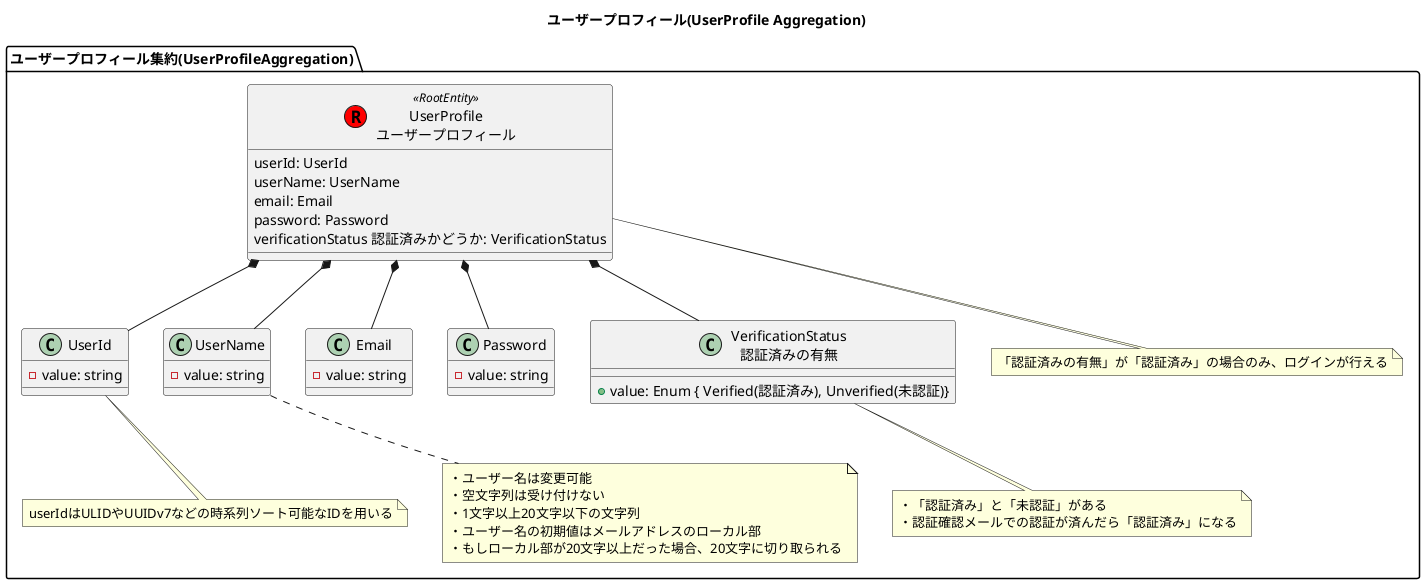 @startuml UserProfileAggregation

title ユーザープロフィール(UserProfile Aggregation)

package "ユーザープロフィール集約(UserProfileAggregation)" {
    class "UserProfile\nユーザープロフィール" as UserProfile << (R,red) RootEntity >> {
        userId: UserId
        userName: UserName
        email: Email
        password: Password
        verificationStatus 認証済みかどうか: VerificationStatus
    }

    class UserId {
        - value: string
    }

    class UserName {
        - value: string
    }

    class Email {
        - value: string
    }

    class Password {
        - value: string
    }

    class "VerificationStatus\n認証済みの有無" as VerificationStatus {
        + value: Enum { Verified(認証済み), Unverified(未認証)}
    }

    note bottom of UserProfile
        「認証済みの有無」が「認証済み」の場合のみ、ログインが行える
    end note

    note bottom of UserId
        userIdはULIDやUUIDv7などの時系列ソート可能なIDを用いる
    end note

    note bottom of UserName
        ・ユーザー名は変更可能
        ・空文字列は受け付けない
        ・1文字以上20文字以下の文字列
        ・ユーザー名の初期値はメールアドレスのローカル部
        ・もしローカル部が20文字以上だった場合、20文字に切り取られる
    end note

    note bottom of VerificationStatus
        ・「認証済み」と「未認証」がある
        ・認証確認メールでの認証が済んだら「認証済み」になる
    end note

    UserProfile *-down- UserId
    UserProfile *-down- UserName
    UserProfile *-down- Email
    UserProfile *-down- Password
    UserProfile *-down- VerificationStatus
}